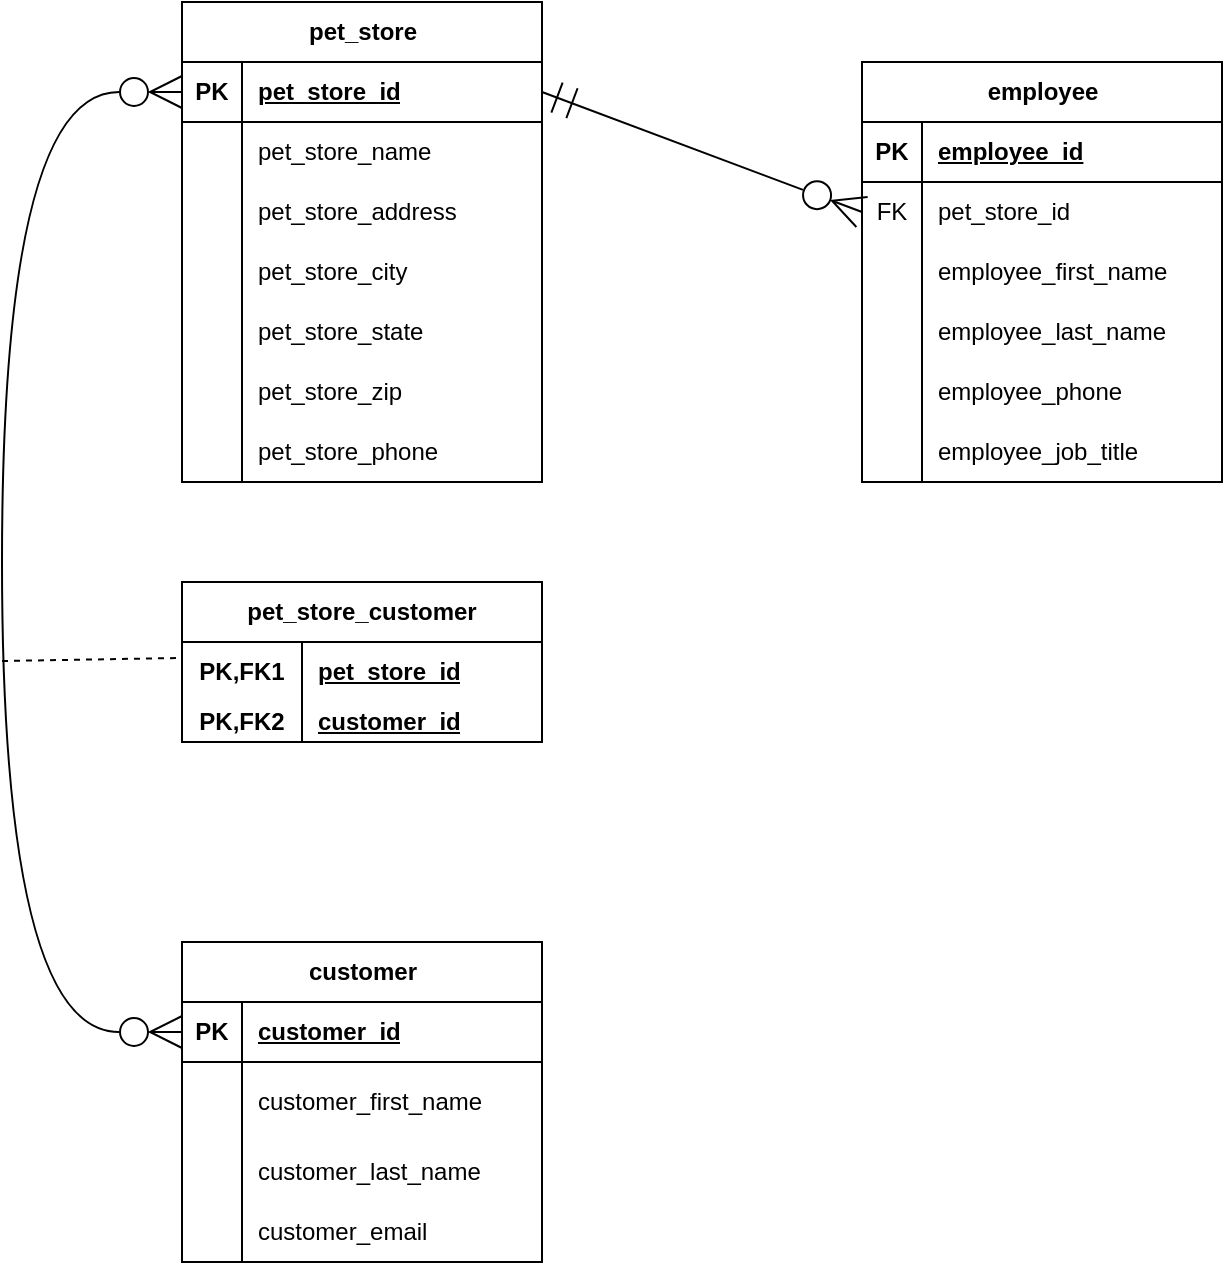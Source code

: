 <mxfile version="21.6.5" type="device">
  <diagram name="Page-1" id="rLyIWB4MV3FVBWA9lI8o">
    <mxGraphModel dx="954" dy="727" grid="1" gridSize="10" guides="1" tooltips="1" connect="1" arrows="1" fold="1" page="1" pageScale="1" pageWidth="850" pageHeight="1100" math="0" shadow="0">
      <root>
        <mxCell id="0" />
        <mxCell id="1" parent="0" />
        <mxCell id="Fld9XLBXUfwsn7YbdWMr-1" value="pet_store" style="shape=table;startSize=30;container=1;collapsible=1;childLayout=tableLayout;fixedRows=1;rowLines=0;fontStyle=1;align=center;resizeLast=1;html=1;" parent="1" vertex="1">
          <mxGeometry x="110" y="90" width="180" height="240" as="geometry" />
        </mxCell>
        <mxCell id="Fld9XLBXUfwsn7YbdWMr-2" value="" style="shape=tableRow;horizontal=0;startSize=0;swimlaneHead=0;swimlaneBody=0;fillColor=none;collapsible=0;dropTarget=0;points=[[0,0.5],[1,0.5]];portConstraint=eastwest;top=0;left=0;right=0;bottom=1;" parent="Fld9XLBXUfwsn7YbdWMr-1" vertex="1">
          <mxGeometry y="30" width="180" height="30" as="geometry" />
        </mxCell>
        <mxCell id="Fld9XLBXUfwsn7YbdWMr-3" value="PK" style="shape=partialRectangle;connectable=0;fillColor=none;top=0;left=0;bottom=0;right=0;fontStyle=1;overflow=hidden;whiteSpace=wrap;html=1;" parent="Fld9XLBXUfwsn7YbdWMr-2" vertex="1">
          <mxGeometry width="30" height="30" as="geometry">
            <mxRectangle width="30" height="30" as="alternateBounds" />
          </mxGeometry>
        </mxCell>
        <mxCell id="Fld9XLBXUfwsn7YbdWMr-4" value="pet_store_id" style="shape=partialRectangle;connectable=0;fillColor=none;top=0;left=0;bottom=0;right=0;align=left;spacingLeft=6;fontStyle=5;overflow=hidden;whiteSpace=wrap;html=1;" parent="Fld9XLBXUfwsn7YbdWMr-2" vertex="1">
          <mxGeometry x="30" width="150" height="30" as="geometry">
            <mxRectangle width="150" height="30" as="alternateBounds" />
          </mxGeometry>
        </mxCell>
        <mxCell id="Fld9XLBXUfwsn7YbdWMr-5" value="" style="shape=tableRow;horizontal=0;startSize=0;swimlaneHead=0;swimlaneBody=0;fillColor=none;collapsible=0;dropTarget=0;points=[[0,0.5],[1,0.5]];portConstraint=eastwest;top=0;left=0;right=0;bottom=0;" parent="Fld9XLBXUfwsn7YbdWMr-1" vertex="1">
          <mxGeometry y="60" width="180" height="30" as="geometry" />
        </mxCell>
        <mxCell id="Fld9XLBXUfwsn7YbdWMr-6" value="" style="shape=partialRectangle;connectable=0;fillColor=none;top=0;left=0;bottom=0;right=0;editable=1;overflow=hidden;whiteSpace=wrap;html=1;" parent="Fld9XLBXUfwsn7YbdWMr-5" vertex="1">
          <mxGeometry width="30" height="30" as="geometry">
            <mxRectangle width="30" height="30" as="alternateBounds" />
          </mxGeometry>
        </mxCell>
        <mxCell id="Fld9XLBXUfwsn7YbdWMr-7" value="pet_store_name" style="shape=partialRectangle;connectable=0;fillColor=none;top=0;left=0;bottom=0;right=0;align=left;spacingLeft=6;overflow=hidden;whiteSpace=wrap;html=1;" parent="Fld9XLBXUfwsn7YbdWMr-5" vertex="1">
          <mxGeometry x="30" width="150" height="30" as="geometry">
            <mxRectangle width="150" height="30" as="alternateBounds" />
          </mxGeometry>
        </mxCell>
        <mxCell id="Fld9XLBXUfwsn7YbdWMr-8" value="" style="shape=tableRow;horizontal=0;startSize=0;swimlaneHead=0;swimlaneBody=0;fillColor=none;collapsible=0;dropTarget=0;points=[[0,0.5],[1,0.5]];portConstraint=eastwest;top=0;left=0;right=0;bottom=0;" parent="Fld9XLBXUfwsn7YbdWMr-1" vertex="1">
          <mxGeometry y="90" width="180" height="30" as="geometry" />
        </mxCell>
        <mxCell id="Fld9XLBXUfwsn7YbdWMr-9" value="" style="shape=partialRectangle;connectable=0;fillColor=none;top=0;left=0;bottom=0;right=0;editable=1;overflow=hidden;whiteSpace=wrap;html=1;" parent="Fld9XLBXUfwsn7YbdWMr-8" vertex="1">
          <mxGeometry width="30" height="30" as="geometry">
            <mxRectangle width="30" height="30" as="alternateBounds" />
          </mxGeometry>
        </mxCell>
        <mxCell id="Fld9XLBXUfwsn7YbdWMr-10" value="pet_store_address" style="shape=partialRectangle;connectable=0;fillColor=none;top=0;left=0;bottom=0;right=0;align=left;spacingLeft=6;overflow=hidden;whiteSpace=wrap;html=1;" parent="Fld9XLBXUfwsn7YbdWMr-8" vertex="1">
          <mxGeometry x="30" width="150" height="30" as="geometry">
            <mxRectangle width="150" height="30" as="alternateBounds" />
          </mxGeometry>
        </mxCell>
        <mxCell id="Fld9XLBXUfwsn7YbdWMr-11" value="" style="shape=tableRow;horizontal=0;startSize=0;swimlaneHead=0;swimlaneBody=0;fillColor=none;collapsible=0;dropTarget=0;points=[[0,0.5],[1,0.5]];portConstraint=eastwest;top=0;left=0;right=0;bottom=0;" parent="Fld9XLBXUfwsn7YbdWMr-1" vertex="1">
          <mxGeometry y="120" width="180" height="30" as="geometry" />
        </mxCell>
        <mxCell id="Fld9XLBXUfwsn7YbdWMr-12" value="" style="shape=partialRectangle;connectable=0;fillColor=none;top=0;left=0;bottom=0;right=0;editable=1;overflow=hidden;whiteSpace=wrap;html=1;" parent="Fld9XLBXUfwsn7YbdWMr-11" vertex="1">
          <mxGeometry width="30" height="30" as="geometry">
            <mxRectangle width="30" height="30" as="alternateBounds" />
          </mxGeometry>
        </mxCell>
        <mxCell id="Fld9XLBXUfwsn7YbdWMr-13" value="pet_store_city" style="shape=partialRectangle;connectable=0;fillColor=none;top=0;left=0;bottom=0;right=0;align=left;spacingLeft=6;overflow=hidden;whiteSpace=wrap;html=1;" parent="Fld9XLBXUfwsn7YbdWMr-11" vertex="1">
          <mxGeometry x="30" width="150" height="30" as="geometry">
            <mxRectangle width="150" height="30" as="alternateBounds" />
          </mxGeometry>
        </mxCell>
        <mxCell id="Fld9XLBXUfwsn7YbdWMr-20" style="shape=tableRow;horizontal=0;startSize=0;swimlaneHead=0;swimlaneBody=0;fillColor=none;collapsible=0;dropTarget=0;points=[[0,0.5],[1,0.5]];portConstraint=eastwest;top=0;left=0;right=0;bottom=0;" parent="Fld9XLBXUfwsn7YbdWMr-1" vertex="1">
          <mxGeometry y="150" width="180" height="30" as="geometry" />
        </mxCell>
        <mxCell id="Fld9XLBXUfwsn7YbdWMr-21" style="shape=partialRectangle;connectable=0;fillColor=none;top=0;left=0;bottom=0;right=0;editable=1;overflow=hidden;whiteSpace=wrap;html=1;" parent="Fld9XLBXUfwsn7YbdWMr-20" vertex="1">
          <mxGeometry width="30" height="30" as="geometry">
            <mxRectangle width="30" height="30" as="alternateBounds" />
          </mxGeometry>
        </mxCell>
        <mxCell id="Fld9XLBXUfwsn7YbdWMr-22" value="pet_store_state" style="shape=partialRectangle;connectable=0;fillColor=none;top=0;left=0;bottom=0;right=0;align=left;spacingLeft=6;overflow=hidden;whiteSpace=wrap;html=1;" parent="Fld9XLBXUfwsn7YbdWMr-20" vertex="1">
          <mxGeometry x="30" width="150" height="30" as="geometry">
            <mxRectangle width="150" height="30" as="alternateBounds" />
          </mxGeometry>
        </mxCell>
        <mxCell id="Fld9XLBXUfwsn7YbdWMr-17" style="shape=tableRow;horizontal=0;startSize=0;swimlaneHead=0;swimlaneBody=0;fillColor=none;collapsible=0;dropTarget=0;points=[[0,0.5],[1,0.5]];portConstraint=eastwest;top=0;left=0;right=0;bottom=0;" parent="Fld9XLBXUfwsn7YbdWMr-1" vertex="1">
          <mxGeometry y="180" width="180" height="30" as="geometry" />
        </mxCell>
        <mxCell id="Fld9XLBXUfwsn7YbdWMr-18" style="shape=partialRectangle;connectable=0;fillColor=none;top=0;left=0;bottom=0;right=0;editable=1;overflow=hidden;whiteSpace=wrap;html=1;" parent="Fld9XLBXUfwsn7YbdWMr-17" vertex="1">
          <mxGeometry width="30" height="30" as="geometry">
            <mxRectangle width="30" height="30" as="alternateBounds" />
          </mxGeometry>
        </mxCell>
        <mxCell id="Fld9XLBXUfwsn7YbdWMr-19" value="pet_store_zip" style="shape=partialRectangle;connectable=0;fillColor=none;top=0;left=0;bottom=0;right=0;align=left;spacingLeft=6;overflow=hidden;whiteSpace=wrap;html=1;" parent="Fld9XLBXUfwsn7YbdWMr-17" vertex="1">
          <mxGeometry x="30" width="150" height="30" as="geometry">
            <mxRectangle width="150" height="30" as="alternateBounds" />
          </mxGeometry>
        </mxCell>
        <mxCell id="Fld9XLBXUfwsn7YbdWMr-14" style="shape=tableRow;horizontal=0;startSize=0;swimlaneHead=0;swimlaneBody=0;fillColor=none;collapsible=0;dropTarget=0;points=[[0,0.5],[1,0.5]];portConstraint=eastwest;top=0;left=0;right=0;bottom=0;" parent="Fld9XLBXUfwsn7YbdWMr-1" vertex="1">
          <mxGeometry y="210" width="180" height="30" as="geometry" />
        </mxCell>
        <mxCell id="Fld9XLBXUfwsn7YbdWMr-15" style="shape=partialRectangle;connectable=0;fillColor=none;top=0;left=0;bottom=0;right=0;editable=1;overflow=hidden;whiteSpace=wrap;html=1;" parent="Fld9XLBXUfwsn7YbdWMr-14" vertex="1">
          <mxGeometry width="30" height="30" as="geometry">
            <mxRectangle width="30" height="30" as="alternateBounds" />
          </mxGeometry>
        </mxCell>
        <mxCell id="Fld9XLBXUfwsn7YbdWMr-16" value="pet_store_phone" style="shape=partialRectangle;connectable=0;fillColor=none;top=0;left=0;bottom=0;right=0;align=left;spacingLeft=6;overflow=hidden;whiteSpace=wrap;html=1;" parent="Fld9XLBXUfwsn7YbdWMr-14" vertex="1">
          <mxGeometry x="30" width="150" height="30" as="geometry">
            <mxRectangle width="150" height="30" as="alternateBounds" />
          </mxGeometry>
        </mxCell>
        <mxCell id="Fld9XLBXUfwsn7YbdWMr-23" value="employee" style="shape=table;startSize=30;container=1;collapsible=1;childLayout=tableLayout;fixedRows=1;rowLines=0;fontStyle=1;align=center;resizeLast=1;html=1;" parent="1" vertex="1">
          <mxGeometry x="450" y="120" width="180" height="210" as="geometry" />
        </mxCell>
        <mxCell id="Fld9XLBXUfwsn7YbdWMr-24" value="" style="shape=tableRow;horizontal=0;startSize=0;swimlaneHead=0;swimlaneBody=0;fillColor=none;collapsible=0;dropTarget=0;points=[[0,0.5],[1,0.5]];portConstraint=eastwest;top=0;left=0;right=0;bottom=1;" parent="Fld9XLBXUfwsn7YbdWMr-23" vertex="1">
          <mxGeometry y="30" width="180" height="30" as="geometry" />
        </mxCell>
        <mxCell id="Fld9XLBXUfwsn7YbdWMr-25" value="PK" style="shape=partialRectangle;connectable=0;fillColor=none;top=0;left=0;bottom=0;right=0;fontStyle=1;overflow=hidden;whiteSpace=wrap;html=1;" parent="Fld9XLBXUfwsn7YbdWMr-24" vertex="1">
          <mxGeometry width="30" height="30" as="geometry">
            <mxRectangle width="30" height="30" as="alternateBounds" />
          </mxGeometry>
        </mxCell>
        <mxCell id="Fld9XLBXUfwsn7YbdWMr-26" value="employee_id" style="shape=partialRectangle;connectable=0;fillColor=none;top=0;left=0;bottom=0;right=0;align=left;spacingLeft=6;fontStyle=5;overflow=hidden;whiteSpace=wrap;html=1;" parent="Fld9XLBXUfwsn7YbdWMr-24" vertex="1">
          <mxGeometry x="30" width="150" height="30" as="geometry">
            <mxRectangle width="150" height="30" as="alternateBounds" />
          </mxGeometry>
        </mxCell>
        <mxCell id="Fld9XLBXUfwsn7YbdWMr-27" value="" style="shape=tableRow;horizontal=0;startSize=0;swimlaneHead=0;swimlaneBody=0;fillColor=none;collapsible=0;dropTarget=0;points=[[0,0.5],[1,0.5]];portConstraint=eastwest;top=0;left=0;right=0;bottom=0;" parent="Fld9XLBXUfwsn7YbdWMr-23" vertex="1">
          <mxGeometry y="60" width="180" height="30" as="geometry" />
        </mxCell>
        <mxCell id="Fld9XLBXUfwsn7YbdWMr-28" value="FK" style="shape=partialRectangle;connectable=0;fillColor=none;top=0;left=0;bottom=0;right=0;editable=1;overflow=hidden;whiteSpace=wrap;html=1;" parent="Fld9XLBXUfwsn7YbdWMr-27" vertex="1">
          <mxGeometry width="30" height="30" as="geometry">
            <mxRectangle width="30" height="30" as="alternateBounds" />
          </mxGeometry>
        </mxCell>
        <mxCell id="Fld9XLBXUfwsn7YbdWMr-29" value="pet_store_id" style="shape=partialRectangle;connectable=0;fillColor=none;top=0;left=0;bottom=0;right=0;align=left;spacingLeft=6;overflow=hidden;whiteSpace=wrap;html=1;" parent="Fld9XLBXUfwsn7YbdWMr-27" vertex="1">
          <mxGeometry x="30" width="150" height="30" as="geometry">
            <mxRectangle width="150" height="30" as="alternateBounds" />
          </mxGeometry>
        </mxCell>
        <mxCell id="Fld9XLBXUfwsn7YbdWMr-30" value="" style="shape=tableRow;horizontal=0;startSize=0;swimlaneHead=0;swimlaneBody=0;fillColor=none;collapsible=0;dropTarget=0;points=[[0,0.5],[1,0.5]];portConstraint=eastwest;top=0;left=0;right=0;bottom=0;" parent="Fld9XLBXUfwsn7YbdWMr-23" vertex="1">
          <mxGeometry y="90" width="180" height="30" as="geometry" />
        </mxCell>
        <mxCell id="Fld9XLBXUfwsn7YbdWMr-31" value="" style="shape=partialRectangle;connectable=0;fillColor=none;top=0;left=0;bottom=0;right=0;editable=1;overflow=hidden;whiteSpace=wrap;html=1;" parent="Fld9XLBXUfwsn7YbdWMr-30" vertex="1">
          <mxGeometry width="30" height="30" as="geometry">
            <mxRectangle width="30" height="30" as="alternateBounds" />
          </mxGeometry>
        </mxCell>
        <mxCell id="Fld9XLBXUfwsn7YbdWMr-32" value="employee_first_name" style="shape=partialRectangle;connectable=0;fillColor=none;top=0;left=0;bottom=0;right=0;align=left;spacingLeft=6;overflow=hidden;whiteSpace=wrap;html=1;" parent="Fld9XLBXUfwsn7YbdWMr-30" vertex="1">
          <mxGeometry x="30" width="150" height="30" as="geometry">
            <mxRectangle width="150" height="30" as="alternateBounds" />
          </mxGeometry>
        </mxCell>
        <mxCell id="Fld9XLBXUfwsn7YbdWMr-33" value="" style="shape=tableRow;horizontal=0;startSize=0;swimlaneHead=0;swimlaneBody=0;fillColor=none;collapsible=0;dropTarget=0;points=[[0,0.5],[1,0.5]];portConstraint=eastwest;top=0;left=0;right=0;bottom=0;" parent="Fld9XLBXUfwsn7YbdWMr-23" vertex="1">
          <mxGeometry y="120" width="180" height="30" as="geometry" />
        </mxCell>
        <mxCell id="Fld9XLBXUfwsn7YbdWMr-34" value="" style="shape=partialRectangle;connectable=0;fillColor=none;top=0;left=0;bottom=0;right=0;editable=1;overflow=hidden;whiteSpace=wrap;html=1;" parent="Fld9XLBXUfwsn7YbdWMr-33" vertex="1">
          <mxGeometry width="30" height="30" as="geometry">
            <mxRectangle width="30" height="30" as="alternateBounds" />
          </mxGeometry>
        </mxCell>
        <mxCell id="Fld9XLBXUfwsn7YbdWMr-35" value="employee_last_name" style="shape=partialRectangle;connectable=0;fillColor=none;top=0;left=0;bottom=0;right=0;align=left;spacingLeft=6;overflow=hidden;whiteSpace=wrap;html=1;" parent="Fld9XLBXUfwsn7YbdWMr-33" vertex="1">
          <mxGeometry x="30" width="150" height="30" as="geometry">
            <mxRectangle width="150" height="30" as="alternateBounds" />
          </mxGeometry>
        </mxCell>
        <mxCell id="Fld9XLBXUfwsn7YbdWMr-39" style="shape=tableRow;horizontal=0;startSize=0;swimlaneHead=0;swimlaneBody=0;fillColor=none;collapsible=0;dropTarget=0;points=[[0,0.5],[1,0.5]];portConstraint=eastwest;top=0;left=0;right=0;bottom=0;" parent="Fld9XLBXUfwsn7YbdWMr-23" vertex="1">
          <mxGeometry y="150" width="180" height="30" as="geometry" />
        </mxCell>
        <mxCell id="Fld9XLBXUfwsn7YbdWMr-40" style="shape=partialRectangle;connectable=0;fillColor=none;top=0;left=0;bottom=0;right=0;editable=1;overflow=hidden;whiteSpace=wrap;html=1;" parent="Fld9XLBXUfwsn7YbdWMr-39" vertex="1">
          <mxGeometry width="30" height="30" as="geometry">
            <mxRectangle width="30" height="30" as="alternateBounds" />
          </mxGeometry>
        </mxCell>
        <mxCell id="Fld9XLBXUfwsn7YbdWMr-41" value="employee_phone" style="shape=partialRectangle;connectable=0;fillColor=none;top=0;left=0;bottom=0;right=0;align=left;spacingLeft=6;overflow=hidden;whiteSpace=wrap;html=1;" parent="Fld9XLBXUfwsn7YbdWMr-39" vertex="1">
          <mxGeometry x="30" width="150" height="30" as="geometry">
            <mxRectangle width="150" height="30" as="alternateBounds" />
          </mxGeometry>
        </mxCell>
        <mxCell id="Fld9XLBXUfwsn7YbdWMr-36" style="shape=tableRow;horizontal=0;startSize=0;swimlaneHead=0;swimlaneBody=0;fillColor=none;collapsible=0;dropTarget=0;points=[[0,0.5],[1,0.5]];portConstraint=eastwest;top=0;left=0;right=0;bottom=0;" parent="Fld9XLBXUfwsn7YbdWMr-23" vertex="1">
          <mxGeometry y="180" width="180" height="30" as="geometry" />
        </mxCell>
        <mxCell id="Fld9XLBXUfwsn7YbdWMr-37" style="shape=partialRectangle;connectable=0;fillColor=none;top=0;left=0;bottom=0;right=0;editable=1;overflow=hidden;whiteSpace=wrap;html=1;" parent="Fld9XLBXUfwsn7YbdWMr-36" vertex="1">
          <mxGeometry width="30" height="30" as="geometry">
            <mxRectangle width="30" height="30" as="alternateBounds" />
          </mxGeometry>
        </mxCell>
        <mxCell id="Fld9XLBXUfwsn7YbdWMr-38" value="employee_job_title" style="shape=partialRectangle;connectable=0;fillColor=none;top=0;left=0;bottom=0;right=0;align=left;spacingLeft=6;overflow=hidden;whiteSpace=wrap;html=1;" parent="Fld9XLBXUfwsn7YbdWMr-36" vertex="1">
          <mxGeometry x="30" width="150" height="30" as="geometry">
            <mxRectangle width="150" height="30" as="alternateBounds" />
          </mxGeometry>
        </mxCell>
        <mxCell id="Fld9XLBXUfwsn7YbdWMr-42" value="customer" style="shape=table;startSize=30;container=1;collapsible=1;childLayout=tableLayout;fixedRows=1;rowLines=0;fontStyle=1;align=center;resizeLast=1;html=1;" parent="1" vertex="1">
          <mxGeometry x="110" y="560" width="180" height="160" as="geometry" />
        </mxCell>
        <mxCell id="Fld9XLBXUfwsn7YbdWMr-43" value="" style="shape=tableRow;horizontal=0;startSize=0;swimlaneHead=0;swimlaneBody=0;fillColor=none;collapsible=0;dropTarget=0;points=[[0,0.5],[1,0.5]];portConstraint=eastwest;top=0;left=0;right=0;bottom=1;" parent="Fld9XLBXUfwsn7YbdWMr-42" vertex="1">
          <mxGeometry y="30" width="180" height="30" as="geometry" />
        </mxCell>
        <mxCell id="Fld9XLBXUfwsn7YbdWMr-44" value="PK" style="shape=partialRectangle;connectable=0;fillColor=none;top=0;left=0;bottom=0;right=0;fontStyle=1;overflow=hidden;whiteSpace=wrap;html=1;" parent="Fld9XLBXUfwsn7YbdWMr-43" vertex="1">
          <mxGeometry width="30" height="30" as="geometry">
            <mxRectangle width="30" height="30" as="alternateBounds" />
          </mxGeometry>
        </mxCell>
        <mxCell id="Fld9XLBXUfwsn7YbdWMr-45" value="customer_id" style="shape=partialRectangle;connectable=0;fillColor=none;top=0;left=0;bottom=0;right=0;align=left;spacingLeft=6;fontStyle=5;overflow=hidden;whiteSpace=wrap;html=1;" parent="Fld9XLBXUfwsn7YbdWMr-43" vertex="1">
          <mxGeometry x="30" width="150" height="30" as="geometry">
            <mxRectangle width="150" height="30" as="alternateBounds" />
          </mxGeometry>
        </mxCell>
        <mxCell id="Fld9XLBXUfwsn7YbdWMr-46" value="" style="shape=tableRow;horizontal=0;startSize=0;swimlaneHead=0;swimlaneBody=0;fillColor=none;collapsible=0;dropTarget=0;points=[[0,0.5],[1,0.5]];portConstraint=eastwest;top=0;left=0;right=0;bottom=0;" parent="Fld9XLBXUfwsn7YbdWMr-42" vertex="1">
          <mxGeometry y="60" width="180" height="40" as="geometry" />
        </mxCell>
        <mxCell id="Fld9XLBXUfwsn7YbdWMr-47" value="" style="shape=partialRectangle;connectable=0;fillColor=none;top=0;left=0;bottom=0;right=0;editable=1;overflow=hidden;whiteSpace=wrap;html=1;" parent="Fld9XLBXUfwsn7YbdWMr-46" vertex="1">
          <mxGeometry width="30" height="40" as="geometry">
            <mxRectangle width="30" height="40" as="alternateBounds" />
          </mxGeometry>
        </mxCell>
        <mxCell id="Fld9XLBXUfwsn7YbdWMr-48" value="customer_first_name" style="shape=partialRectangle;connectable=0;fillColor=none;top=0;left=0;bottom=0;right=0;align=left;spacingLeft=6;overflow=hidden;whiteSpace=wrap;html=1;" parent="Fld9XLBXUfwsn7YbdWMr-46" vertex="1">
          <mxGeometry x="30" width="150" height="40" as="geometry">
            <mxRectangle width="150" height="40" as="alternateBounds" />
          </mxGeometry>
        </mxCell>
        <mxCell id="Fld9XLBXUfwsn7YbdWMr-49" value="" style="shape=tableRow;horizontal=0;startSize=0;swimlaneHead=0;swimlaneBody=0;fillColor=none;collapsible=0;dropTarget=0;points=[[0,0.5],[1,0.5]];portConstraint=eastwest;top=0;left=0;right=0;bottom=0;" parent="Fld9XLBXUfwsn7YbdWMr-42" vertex="1">
          <mxGeometry y="100" width="180" height="30" as="geometry" />
        </mxCell>
        <mxCell id="Fld9XLBXUfwsn7YbdWMr-50" value="" style="shape=partialRectangle;connectable=0;fillColor=none;top=0;left=0;bottom=0;right=0;editable=1;overflow=hidden;whiteSpace=wrap;html=1;" parent="Fld9XLBXUfwsn7YbdWMr-49" vertex="1">
          <mxGeometry width="30" height="30" as="geometry">
            <mxRectangle width="30" height="30" as="alternateBounds" />
          </mxGeometry>
        </mxCell>
        <mxCell id="Fld9XLBXUfwsn7YbdWMr-51" value="customer_last_name" style="shape=partialRectangle;connectable=0;fillColor=none;top=0;left=0;bottom=0;right=0;align=left;spacingLeft=6;overflow=hidden;whiteSpace=wrap;html=1;" parent="Fld9XLBXUfwsn7YbdWMr-49" vertex="1">
          <mxGeometry x="30" width="150" height="30" as="geometry">
            <mxRectangle width="150" height="30" as="alternateBounds" />
          </mxGeometry>
        </mxCell>
        <mxCell id="Fld9XLBXUfwsn7YbdWMr-52" value="" style="shape=tableRow;horizontal=0;startSize=0;swimlaneHead=0;swimlaneBody=0;fillColor=none;collapsible=0;dropTarget=0;points=[[0,0.5],[1,0.5]];portConstraint=eastwest;top=0;left=0;right=0;bottom=0;" parent="Fld9XLBXUfwsn7YbdWMr-42" vertex="1">
          <mxGeometry y="130" width="180" height="30" as="geometry" />
        </mxCell>
        <mxCell id="Fld9XLBXUfwsn7YbdWMr-53" value="" style="shape=partialRectangle;connectable=0;fillColor=none;top=0;left=0;bottom=0;right=0;editable=1;overflow=hidden;whiteSpace=wrap;html=1;" parent="Fld9XLBXUfwsn7YbdWMr-52" vertex="1">
          <mxGeometry width="30" height="30" as="geometry">
            <mxRectangle width="30" height="30" as="alternateBounds" />
          </mxGeometry>
        </mxCell>
        <mxCell id="Fld9XLBXUfwsn7YbdWMr-54" value="customer_email" style="shape=partialRectangle;connectable=0;fillColor=none;top=0;left=0;bottom=0;right=0;align=left;spacingLeft=6;overflow=hidden;whiteSpace=wrap;html=1;" parent="Fld9XLBXUfwsn7YbdWMr-52" vertex="1">
          <mxGeometry x="30" width="150" height="30" as="geometry">
            <mxRectangle width="150" height="30" as="alternateBounds" />
          </mxGeometry>
        </mxCell>
        <mxCell id="9CaY9G3F_O1nB8aIfEpU-3" value="" style="fontSize=12;html=1;endArrow=ERzeroToMany;endFill=0;rounded=0;exitX=1;exitY=0.5;exitDx=0;exitDy=0;entryX=0;entryY=0.5;entryDx=0;entryDy=0;endSize=14;startSize=14;startArrow=ERmandOne;startFill=0;" parent="1" source="Fld9XLBXUfwsn7YbdWMr-2" edge="1" target="Fld9XLBXUfwsn7YbdWMr-27">
          <mxGeometry width="100" height="100" relative="1" as="geometry">
            <mxPoint x="263.06" y="170" as="sourcePoint" />
            <mxPoint x="410" y="191.99" as="targetPoint" />
          </mxGeometry>
        </mxCell>
        <mxCell id="9CaY9G3F_O1nB8aIfEpU-5" value="" style="edgeStyle=orthogonalEdgeStyle;fontSize=12;html=1;endArrow=ERzeroToMany;endFill=0;rounded=0;exitX=0;exitY=0.5;exitDx=0;exitDy=0;entryX=0;entryY=0.5;entryDx=0;entryDy=0;curved=1;endSize=14;startArrow=ERzeroToMany;startFill=0;startSize=14;" parent="1" source="Fld9XLBXUfwsn7YbdWMr-2" target="Fld9XLBXUfwsn7YbdWMr-43" edge="1">
          <mxGeometry width="100" height="100" relative="1" as="geometry">
            <mxPoint x="20" y="450" as="sourcePoint" />
            <mxPoint x="120" y="350" as="targetPoint" />
            <Array as="points">
              <mxPoint x="20" y="135" />
              <mxPoint x="20" y="605" />
            </Array>
          </mxGeometry>
        </mxCell>
        <mxCell id="QwAgBZG6HPpSD2Mf-ISm-14" value="pet_store_customer" style="shape=table;startSize=30;container=1;collapsible=1;childLayout=tableLayout;fixedRows=1;rowLines=0;fontStyle=1;align=center;resizeLast=1;html=1;whiteSpace=wrap;" vertex="1" parent="1">
          <mxGeometry x="110" y="380" width="180" height="80" as="geometry" />
        </mxCell>
        <mxCell id="QwAgBZG6HPpSD2Mf-ISm-15" value="" style="shape=tableRow;horizontal=0;startSize=0;swimlaneHead=0;swimlaneBody=0;fillColor=none;collapsible=0;dropTarget=0;points=[[0,0.5],[1,0.5]];portConstraint=eastwest;top=0;left=0;right=0;bottom=0;html=1;" vertex="1" parent="QwAgBZG6HPpSD2Mf-ISm-14">
          <mxGeometry y="30" width="180" height="30" as="geometry" />
        </mxCell>
        <mxCell id="QwAgBZG6HPpSD2Mf-ISm-16" value="PK,FK1" style="shape=partialRectangle;connectable=0;fillColor=none;top=0;left=0;bottom=0;right=0;fontStyle=1;overflow=hidden;html=1;whiteSpace=wrap;" vertex="1" parent="QwAgBZG6HPpSD2Mf-ISm-15">
          <mxGeometry width="60" height="30" as="geometry">
            <mxRectangle width="60" height="30" as="alternateBounds" />
          </mxGeometry>
        </mxCell>
        <mxCell id="QwAgBZG6HPpSD2Mf-ISm-17" value="pet_store_id" style="shape=partialRectangle;connectable=0;fillColor=none;top=0;left=0;bottom=0;right=0;align=left;spacingLeft=6;fontStyle=5;overflow=hidden;html=1;whiteSpace=wrap;" vertex="1" parent="QwAgBZG6HPpSD2Mf-ISm-15">
          <mxGeometry x="60" width="120" height="30" as="geometry">
            <mxRectangle width="120" height="30" as="alternateBounds" />
          </mxGeometry>
        </mxCell>
        <mxCell id="QwAgBZG6HPpSD2Mf-ISm-18" value="" style="shape=tableRow;horizontal=0;startSize=0;swimlaneHead=0;swimlaneBody=0;fillColor=none;collapsible=0;dropTarget=0;points=[[0,0.5],[1,0.5]];portConstraint=eastwest;top=0;left=0;right=0;bottom=1;html=1;" vertex="1" parent="QwAgBZG6HPpSD2Mf-ISm-14">
          <mxGeometry y="60" width="180" height="20" as="geometry" />
        </mxCell>
        <mxCell id="QwAgBZG6HPpSD2Mf-ISm-19" value="PK,FK2" style="shape=partialRectangle;connectable=0;fillColor=none;top=0;left=0;bottom=0;right=0;fontStyle=1;overflow=hidden;html=1;whiteSpace=wrap;" vertex="1" parent="QwAgBZG6HPpSD2Mf-ISm-18">
          <mxGeometry width="60" height="20" as="geometry">
            <mxRectangle width="60" height="20" as="alternateBounds" />
          </mxGeometry>
        </mxCell>
        <mxCell id="QwAgBZG6HPpSD2Mf-ISm-20" value="customer_id" style="shape=partialRectangle;connectable=0;fillColor=none;top=0;left=0;bottom=0;right=0;align=left;spacingLeft=6;fontStyle=5;overflow=hidden;html=1;whiteSpace=wrap;" vertex="1" parent="QwAgBZG6HPpSD2Mf-ISm-18">
          <mxGeometry x="60" width="120" height="20" as="geometry">
            <mxRectangle width="120" height="20" as="alternateBounds" />
          </mxGeometry>
        </mxCell>
        <mxCell id="QwAgBZG6HPpSD2Mf-ISm-28" value="" style="endArrow=none;html=1;rounded=0;entryX=-0.011;entryY=0.267;entryDx=0;entryDy=0;entryPerimeter=0;dashed=1;" edge="1" parent="1" target="QwAgBZG6HPpSD2Mf-ISm-15">
          <mxGeometry relative="1" as="geometry">
            <mxPoint x="20" y="419.5" as="sourcePoint" />
            <mxPoint x="100" y="420" as="targetPoint" />
            <Array as="points" />
          </mxGeometry>
        </mxCell>
      </root>
    </mxGraphModel>
  </diagram>
</mxfile>
